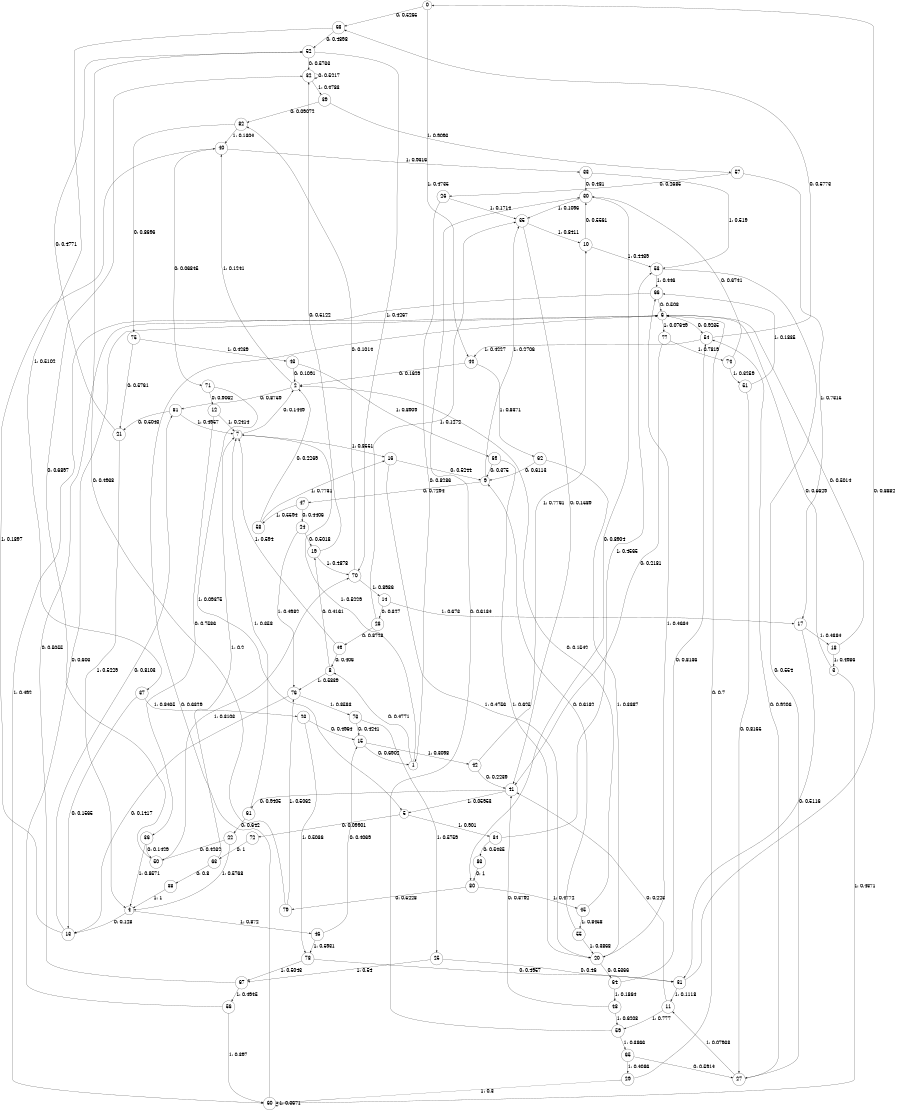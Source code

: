 digraph "ch39concat_phase3_L9" {
size = "6,8.5";
ratio = "fill";
node [shape = circle];
node [fontsize = 24];
edge [fontsize = 24];
0 -> 68 [label = "0: 0.5265   "];
0 -> 44 [label = "1: 0.4735   "];
1 -> 8 [label = "0: 0.4771   "];
1 -> 7 [label = "1: 0.5229   "];
2 -> 81 [label = "0: 0.8759   "];
2 -> 40 [label = "1: 0.1241   "];
3 -> 6 [label = "0: 0.5629   "];
3 -> 60 [label = "1: 0.4371   "];
4 -> 13 [label = "0: 0.128    "];
4 -> 46 [label = "1: 0.872    "];
5 -> 72 [label = "0: 0.09901  "];
5 -> 34 [label = "1: 0.901    "];
6 -> 54 [label = "0: 0.9235   "];
6 -> 77 [label = "1: 0.07649  "];
7 -> 2 [label = "0: 0.1449   "];
7 -> 16 [label = "1: 0.8551   "];
8 -> 19 [label = "0: 0.4161   "];
8 -> 76 [label = "1: 0.5839   "];
9 -> 47 [label = "0: 0.7294   "];
9 -> 35 [label = "1: 0.2706   "];
10 -> 30 [label = "0: 0.5561   "];
10 -> 53 [label = "1: 0.4439   "];
11 -> 41 [label = "0: 0.223    "];
11 -> 59 [label = "1: 0.777    "];
12 -> 36 [label = "0: 0.7586   "];
12 -> 7 [label = "1: 0.2414   "];
13 -> 81 [label = "0: 0.8103   "];
13 -> 40 [label = "1: 0.1897   "];
14 -> 28 [label = "0: 0.327    "];
14 -> 17 [label = "1: 0.673    "];
15 -> 1 [label = "0: 0.6902   "];
15 -> 42 [label = "1: 0.3098   "];
16 -> 9 [label = "0: 0.5244   "];
16 -> 20 [label = "1: 0.4756   "];
17 -> 31 [label = "0: 0.5116   "];
17 -> 18 [label = "1: 0.4884   "];
18 -> 6 [label = "0: 0.5014   "];
18 -> 3 [label = "1: 0.4986   "];
19 -> 32 [label = "0: 0.5122   "];
19 -> 70 [label = "1: 0.4878   "];
20 -> 64 [label = "0: 0.5366   "];
20 -> 66 [label = "1: 0.4634   "];
21 -> 52 [label = "0: 0.4771   "];
21 -> 4 [label = "1: 0.5229   "];
22 -> 50 [label = "0: 0.4232   "];
22 -> 4 [label = "1: 0.5768   "];
23 -> 15 [label = "0: 0.4964   "];
23 -> 78 [label = "1: 0.5036   "];
24 -> 19 [label = "0: 0.5018   "];
24 -> 76 [label = "1: 0.4982   "];
25 -> 31 [label = "0: 0.46     "];
25 -> 67 [label = "1: 0.54     "];
26 -> 1 [label = "0: 0.8286   "];
26 -> 35 [label = "1: 0.1714   "];
27 -> 54 [label = "0: 0.9206   "];
27 -> 11 [label = "1: 0.07938  "];
28 -> 49 [label = "0: 0.8728   "];
28 -> 35 [label = "1: 0.1272   "];
29 -> 6 [label = "0: 0.7      "];
29 -> 60 [label = "1: 0.3      "];
30 -> 80 [label = "0: 0.8904   "];
30 -> 35 [label = "1: 0.1096   "];
31 -> 0 [label = "0: 0.8882   "];
31 -> 11 [label = "1: 0.1118   "];
32 -> 32 [label = "0: 0.5217   "];
32 -> 39 [label = "1: 0.4783   "];
33 -> 30 [label = "0: 0.481    "];
33 -> 53 [label = "1: 0.519    "];
34 -> 83 [label = "0: 0.5435   "];
34 -> 53 [label = "1: 0.4565   "];
35 -> 41 [label = "0: 0.1589   "];
35 -> 10 [label = "1: 0.8411   "];
36 -> 50 [label = "0: 0.1429   "];
36 -> 4 [label = "1: 0.8571   "];
37 -> 13 [label = "0: 0.1565   "];
37 -> 23 [label = "1: 0.8435   "];
38 -> 4 [label = "1: 1        "];
39 -> 82 [label = "0: 0.09072  "];
39 -> 57 [label = "1: 0.9093   "];
40 -> 71 [label = "0: 0.06845  "];
40 -> 33 [label = "1: 0.9316   "];
41 -> 61 [label = "0: 0.9405   "];
41 -> 5 [label = "1: 0.05953  "];
42 -> 41 [label = "0: 0.2239   "];
42 -> 10 [label = "1: 0.7761   "];
43 -> 2 [label = "0: 0.1091   "];
43 -> 69 [label = "1: 0.8909   "];
44 -> 2 [label = "0: 0.1629   "];
44 -> 62 [label = "1: 0.8371   "];
45 -> 2 [label = "0: 0.1542   "];
45 -> 55 [label = "1: 0.8458   "];
46 -> 15 [label = "0: 0.4069   "];
46 -> 78 [label = "1: 0.5931   "];
47 -> 24 [label = "0: 0.4406   "];
47 -> 58 [label = "1: 0.5594   "];
48 -> 41 [label = "0: 0.3792   "];
48 -> 59 [label = "1: 0.6208   "];
49 -> 8 [label = "0: 0.406    "];
49 -> 7 [label = "1: 0.594    "];
50 -> 32 [label = "0: 0.6897   "];
50 -> 70 [label = "1: 0.3103   "];
51 -> 27 [label = "0: 0.8165   "];
51 -> 66 [label = "1: 0.1835   "];
52 -> 32 [label = "0: 0.5733   "];
52 -> 70 [label = "1: 0.4267   "];
53 -> 27 [label = "0: 0.554    "];
53 -> 66 [label = "1: 0.446    "];
54 -> 68 [label = "0: 0.5773   "];
54 -> 44 [label = "1: 0.4227   "];
55 -> 9 [label = "0: 0.6132   "];
55 -> 20 [label = "1: 0.3868   "];
56 -> 6 [label = "0: 0.603    "];
56 -> 60 [label = "1: 0.397    "];
57 -> 26 [label = "0: 0.2685   "];
57 -> 17 [label = "1: 0.7315   "];
58 -> 2 [label = "0: 0.2269   "];
58 -> 16 [label = "1: 0.7731   "];
59 -> 30 [label = "0: 0.6134   "];
59 -> 65 [label = "1: 0.3866   "];
60 -> 6 [label = "0: 0.6329   "];
60 -> 60 [label = "1: 0.3671   "];
61 -> 22 [label = "0: 0.642    "];
61 -> 7 [label = "1: 0.358    "];
62 -> 9 [label = "0: 0.6113   "];
62 -> 20 [label = "1: 0.3887   "];
63 -> 38 [label = "0: 0.8      "];
63 -> 7 [label = "1: 0.2      "];
64 -> 54 [label = "0: 0.8136   "];
64 -> 48 [label = "1: 0.1864   "];
65 -> 27 [label = "0: 0.5914   "];
65 -> 29 [label = "1: 0.4086   "];
66 -> 6 [label = "0: 0.508    "];
66 -> 60 [label = "1: 0.492    "];
67 -> 6 [label = "0: 0.5055   "];
67 -> 56 [label = "1: 0.4945   "];
68 -> 52 [label = "0: 0.4898   "];
68 -> 37 [label = "1: 0.5102   "];
69 -> 9 [label = "0: 0.375    "];
69 -> 20 [label = "1: 0.625    "];
70 -> 82 [label = "0: 0.1014   "];
70 -> 14 [label = "1: 0.8986   "];
71 -> 12 [label = "0: 0.9062   "];
71 -> 5 [label = "1: 0.09375  "];
72 -> 63 [label = "0: 1        "];
73 -> 15 [label = "0: 0.4241   "];
73 -> 25 [label = "1: 0.5759   "];
74 -> 30 [label = "0: 0.6741   "];
74 -> 51 [label = "1: 0.3259   "];
75 -> 21 [label = "0: 0.5761   "];
75 -> 43 [label = "1: 0.4239   "];
76 -> 13 [label = "0: 0.1417   "];
76 -> 73 [label = "1: 0.8583   "];
77 -> 41 [label = "0: 0.2181   "];
77 -> 74 [label = "1: 0.7819   "];
78 -> 31 [label = "0: 0.4957   "];
78 -> 67 [label = "1: 0.5043   "];
79 -> 52 [label = "0: 0.4938   "];
79 -> 76 [label = "1: 0.5062   "];
80 -> 79 [label = "0: 0.5228   "];
80 -> 45 [label = "1: 0.4772   "];
81 -> 21 [label = "0: 0.5043   "];
81 -> 7 [label = "1: 0.4957   "];
82 -> 75 [label = "0: 0.8696   "];
82 -> 40 [label = "1: 0.1304   "];
83 -> 80 [label = "0: 1        "];
}